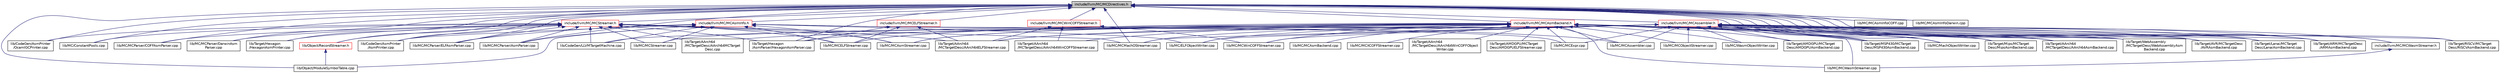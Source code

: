 digraph "include/llvm/MC/MCDirectives.h"
{
 // LATEX_PDF_SIZE
  bgcolor="transparent";
  edge [fontname="Helvetica",fontsize="10",labelfontname="Helvetica",labelfontsize="10"];
  node [fontname="Helvetica",fontsize="10",shape="box"];
  Node1 [label="include/llvm/MC/MCDirectives.h",height=0.2,width=0.4,color="black", fillcolor="grey75", style="filled", fontcolor="black",tooltip=" "];
  Node1 -> Node2 [dir="back",color="midnightblue",fontsize="10",style="solid",fontname="Helvetica"];
  Node2 [label="include/llvm/MC/MCAsmBackend.h",height=0.2,width=0.4,color="red",URL="$MCAsmBackend_8h.html",tooltip=" "];
  Node2 -> Node3 [dir="back",color="midnightblue",fontsize="10",style="solid",fontname="Helvetica"];
  Node3 [label="include/llvm/MC/MCWasmStreamer.h",height=0.2,width=0.4,color="black",URL="$MCWasmStreamer_8h.html",tooltip=" "];
  Node3 -> Node4 [dir="back",color="midnightblue",fontsize="10",style="solid",fontname="Helvetica"];
  Node4 [label="lib/MC/MCWasmStreamer.cpp",height=0.2,width=0.4,color="black",URL="$MCWasmStreamer_8cpp.html",tooltip=" "];
  Node2 -> Node5 [dir="back",color="midnightblue",fontsize="10",style="solid",fontname="Helvetica"];
  Node5 [label="lib/CodeGen/LLVMTargetMachine.cpp",height=0.2,width=0.4,color="black",URL="$LLVMTargetMachine_8cpp.html",tooltip=" "];
  Node2 -> Node6 [dir="back",color="midnightblue",fontsize="10",style="solid",fontname="Helvetica"];
  Node6 [label="lib/MC/ELFObjectWriter.cpp",height=0.2,width=0.4,color="black",URL="$ELFObjectWriter_8cpp.html",tooltip=" "];
  Node2 -> Node7 [dir="back",color="midnightblue",fontsize="10",style="solid",fontname="Helvetica"];
  Node7 [label="lib/MC/MCAsmBackend.cpp",height=0.2,width=0.4,color="black",URL="$MCAsmBackend_8cpp.html",tooltip=" "];
  Node2 -> Node8 [dir="back",color="midnightblue",fontsize="10",style="solid",fontname="Helvetica"];
  Node8 [label="lib/MC/MCAsmStreamer.cpp",height=0.2,width=0.4,color="black",URL="$MCAsmStreamer_8cpp.html",tooltip=" "];
  Node2 -> Node9 [dir="back",color="midnightblue",fontsize="10",style="solid",fontname="Helvetica"];
  Node9 [label="lib/MC/MCAssembler.cpp",height=0.2,width=0.4,color="black",URL="$MCAssembler_8cpp.html",tooltip=" "];
  Node2 -> Node10 [dir="back",color="midnightblue",fontsize="10",style="solid",fontname="Helvetica"];
  Node10 [label="lib/MC/MCELFStreamer.cpp",height=0.2,width=0.4,color="black",URL="$MCELFStreamer_8cpp.html",tooltip=" "];
  Node2 -> Node11 [dir="back",color="midnightblue",fontsize="10",style="solid",fontname="Helvetica"];
  Node11 [label="lib/MC/MCExpr.cpp",height=0.2,width=0.4,color="black",URL="$MCExpr_8cpp.html",tooltip=" "];
  Node2 -> Node12 [dir="back",color="midnightblue",fontsize="10",style="solid",fontname="Helvetica"];
  Node12 [label="lib/MC/MCMachOStreamer.cpp",height=0.2,width=0.4,color="black",URL="$MCMachOStreamer_8cpp.html",tooltip=" "];
  Node2 -> Node13 [dir="back",color="midnightblue",fontsize="10",style="solid",fontname="Helvetica"];
  Node13 [label="lib/MC/MCObjectStreamer.cpp",height=0.2,width=0.4,color="black",URL="$MCObjectStreamer_8cpp.html",tooltip=" "];
  Node2 -> Node14 [dir="back",color="midnightblue",fontsize="10",style="solid",fontname="Helvetica"];
  Node14 [label="lib/MC/MCStreamer.cpp",height=0.2,width=0.4,color="black",URL="$MCStreamer_8cpp.html",tooltip=" "];
  Node2 -> Node4 [dir="back",color="midnightblue",fontsize="10",style="solid",fontname="Helvetica"];
  Node2 -> Node15 [dir="back",color="midnightblue",fontsize="10",style="solid",fontname="Helvetica"];
  Node15 [label="lib/MC/MCWinCOFFStreamer.cpp",height=0.2,width=0.4,color="black",URL="$MCWinCOFFStreamer_8cpp.html",tooltip=" "];
  Node2 -> Node16 [dir="back",color="midnightblue",fontsize="10",style="solid",fontname="Helvetica"];
  Node16 [label="lib/MC/MCXCOFFStreamer.cpp",height=0.2,width=0.4,color="black",URL="$MCXCOFFStreamer_8cpp.html",tooltip=" "];
  Node2 -> Node17 [dir="back",color="midnightblue",fontsize="10",style="solid",fontname="Helvetica"];
  Node17 [label="lib/MC/MachObjectWriter.cpp",height=0.2,width=0.4,color="black",URL="$MachObjectWriter_8cpp.html",tooltip=" "];
  Node2 -> Node18 [dir="back",color="midnightblue",fontsize="10",style="solid",fontname="Helvetica"];
  Node18 [label="lib/MC/WasmObjectWriter.cpp",height=0.2,width=0.4,color="black",URL="$WasmObjectWriter_8cpp.html",tooltip=" "];
  Node2 -> Node19 [dir="back",color="midnightblue",fontsize="10",style="solid",fontname="Helvetica"];
  Node19 [label="lib/Target/AArch64\l/MCTargetDesc/AArch64AsmBackend.cpp",height=0.2,width=0.4,color="black",URL="$AArch64AsmBackend_8cpp.html",tooltip=" "];
  Node2 -> Node20 [dir="back",color="midnightblue",fontsize="10",style="solid",fontname="Helvetica"];
  Node20 [label="lib/Target/AArch64\l/MCTargetDesc/AArch64ELFStreamer.cpp",height=0.2,width=0.4,color="black",URL="$AArch64ELFStreamer_8cpp.html",tooltip=" "];
  Node2 -> Node21 [dir="back",color="midnightblue",fontsize="10",style="solid",fontname="Helvetica"];
  Node21 [label="lib/Target/AArch64\l/MCTargetDesc/AArch64MCTarget\lDesc.cpp",height=0.2,width=0.4,color="black",URL="$AArch64MCTargetDesc_8cpp.html",tooltip=" "];
  Node2 -> Node22 [dir="back",color="midnightblue",fontsize="10",style="solid",fontname="Helvetica"];
  Node22 [label="lib/Target/AArch64\l/MCTargetDesc/AArch64WinCOFFObject\lWriter.cpp",height=0.2,width=0.4,color="black",URL="$AArch64WinCOFFObjectWriter_8cpp.html",tooltip=" "];
  Node2 -> Node23 [dir="back",color="midnightblue",fontsize="10",style="solid",fontname="Helvetica"];
  Node23 [label="lib/Target/AArch64\l/MCTargetDesc/AArch64WinCOFFStreamer.cpp",height=0.2,width=0.4,color="black",URL="$AArch64WinCOFFStreamer_8cpp.html",tooltip=" "];
  Node2 -> Node24 [dir="back",color="midnightblue",fontsize="10",style="solid",fontname="Helvetica"];
  Node24 [label="lib/Target/AMDGPU/MCTarget\lDesc/AMDGPUAsmBackend.cpp",height=0.2,width=0.4,color="black",URL="$AMDGPUAsmBackend_8cpp.html",tooltip=" "];
  Node2 -> Node25 [dir="back",color="midnightblue",fontsize="10",style="solid",fontname="Helvetica"];
  Node25 [label="lib/Target/AMDGPU/MCTarget\lDesc/AMDGPUELFStreamer.cpp",height=0.2,width=0.4,color="black",URL="$AMDGPUELFStreamer_8cpp.html",tooltip=" "];
  Node2 -> Node27 [dir="back",color="midnightblue",fontsize="10",style="solid",fontname="Helvetica"];
  Node27 [label="lib/Target/ARM/MCTargetDesc\l/ARMAsmBackend.cpp",height=0.2,width=0.4,color="black",URL="$ARMAsmBackend_8cpp.html",tooltip=" "];
  Node2 -> Node36 [dir="back",color="midnightblue",fontsize="10",style="solid",fontname="Helvetica"];
  Node36 [label="lib/Target/AVR/MCTargetDesc\l/AVRAsmBackend.cpp",height=0.2,width=0.4,color="black",URL="$AVRAsmBackend_8cpp.html",tooltip=" "];
  Node2 -> Node46 [dir="back",color="midnightblue",fontsize="10",style="solid",fontname="Helvetica"];
  Node46 [label="lib/Target/Lanai/MCTarget\lDesc/LanaiAsmBackend.cpp",height=0.2,width=0.4,color="black",URL="$LanaiAsmBackend_8cpp.html",tooltip=" "];
  Node2 -> Node47 [dir="back",color="midnightblue",fontsize="10",style="solid",fontname="Helvetica"];
  Node47 [label="lib/Target/MSP430/MCTarget\lDesc/MSP430AsmBackend.cpp",height=0.2,width=0.4,color="black",URL="$MSP430AsmBackend_8cpp.html",tooltip=" "];
  Node2 -> Node48 [dir="back",color="midnightblue",fontsize="10",style="solid",fontname="Helvetica"];
  Node48 [label="lib/Target/Mips/MCTarget\lDesc/MipsAsmBackend.cpp",height=0.2,width=0.4,color="black",URL="$MipsAsmBackend_8cpp.html",tooltip=" "];
  Node2 -> Node61 [dir="back",color="midnightblue",fontsize="10",style="solid",fontname="Helvetica"];
  Node61 [label="lib/Target/WebAssembly\l/MCTargetDesc/WebAssemblyAsm\lBackend.cpp",height=0.2,width=0.4,color="black",URL="$WebAssemblyAsmBackend_8cpp.html",tooltip="This file implements the WebAssemblyAsmBackend class."];
  Node1 -> Node65 [dir="back",color="midnightblue",fontsize="10",style="solid",fontname="Helvetica"];
  Node65 [label="include/llvm/MC/MCAsmInfo.h",height=0.2,width=0.4,color="red",URL="$MCAsmInfo_8h.html",tooltip=" "];
  Node65 -> Node117 [dir="back",color="midnightblue",fontsize="10",style="solid",fontname="Helvetica"];
  Node117 [label="lib/CodeGen/AsmPrinter\l/AsmPrinter.cpp",height=0.2,width=0.4,color="black",URL="$AsmPrinter_8cpp.html",tooltip=" "];
  Node65 -> Node5 [dir="back",color="midnightblue",fontsize="10",style="solid",fontname="Helvetica"];
  Node65 -> Node6 [dir="back",color="midnightblue",fontsize="10",style="solid",fontname="Helvetica"];
  Node65 -> Node8 [dir="back",color="midnightblue",fontsize="10",style="solid",fontname="Helvetica"];
  Node65 -> Node9 [dir="back",color="midnightblue",fontsize="10",style="solid",fontname="Helvetica"];
  Node65 -> Node10 [dir="back",color="midnightblue",fontsize="10",style="solid",fontname="Helvetica"];
  Node65 -> Node11 [dir="back",color="midnightblue",fontsize="10",style="solid",fontname="Helvetica"];
  Node65 -> Node145 [dir="back",color="midnightblue",fontsize="10",style="solid",fontname="Helvetica"];
  Node145 [label="lib/MC/MCParser/AsmParser.cpp",height=0.2,width=0.4,color="black",URL="$AsmParser_8cpp.html",tooltip=" "];
  Node65 -> Node146 [dir="back",color="midnightblue",fontsize="10",style="solid",fontname="Helvetica"];
  Node146 [label="lib/MC/MCParser/ELFAsmParser.cpp",height=0.2,width=0.4,color="black",URL="$ELFAsmParser_8cpp.html",tooltip=" "];
  Node65 -> Node14 [dir="back",color="midnightblue",fontsize="10",style="solid",fontname="Helvetica"];
  Node65 -> Node151 [dir="back",color="midnightblue",fontsize="10",style="solid",fontname="Helvetica"];
  Node151 [label="lib/Object/ModuleSymbolTable.cpp",height=0.2,width=0.4,color="black",URL="$ModuleSymbolTable_8cpp.html",tooltip=" "];
  Node1 -> Node229 [dir="back",color="midnightblue",fontsize="10",style="solid",fontname="Helvetica"];
  Node229 [label="include/llvm/MC/MCAssembler.h",height=0.2,width=0.4,color="red",URL="$MCAssembler_8h.html",tooltip=" "];
  Node229 -> Node6 [dir="back",color="midnightblue",fontsize="10",style="solid",fontname="Helvetica"];
  Node229 -> Node8 [dir="back",color="midnightblue",fontsize="10",style="solid",fontname="Helvetica"];
  Node229 -> Node9 [dir="back",color="midnightblue",fontsize="10",style="solid",fontname="Helvetica"];
  Node229 -> Node10 [dir="back",color="midnightblue",fontsize="10",style="solid",fontname="Helvetica"];
  Node229 -> Node11 [dir="back",color="midnightblue",fontsize="10",style="solid",fontname="Helvetica"];
  Node229 -> Node12 [dir="back",color="midnightblue",fontsize="10",style="solid",fontname="Helvetica"];
  Node229 -> Node13 [dir="back",color="midnightblue",fontsize="10",style="solid",fontname="Helvetica"];
  Node229 -> Node4 [dir="back",color="midnightblue",fontsize="10",style="solid",fontname="Helvetica"];
  Node229 -> Node15 [dir="back",color="midnightblue",fontsize="10",style="solid",fontname="Helvetica"];
  Node229 -> Node17 [dir="back",color="midnightblue",fontsize="10",style="solid",fontname="Helvetica"];
  Node229 -> Node18 [dir="back",color="midnightblue",fontsize="10",style="solid",fontname="Helvetica"];
  Node229 -> Node19 [dir="back",color="midnightblue",fontsize="10",style="solid",fontname="Helvetica"];
  Node229 -> Node20 [dir="back",color="midnightblue",fontsize="10",style="solid",fontname="Helvetica"];
  Node229 -> Node24 [dir="back",color="midnightblue",fontsize="10",style="solid",fontname="Helvetica"];
  Node229 -> Node27 [dir="back",color="midnightblue",fontsize="10",style="solid",fontname="Helvetica"];
  Node229 -> Node36 [dir="back",color="midnightblue",fontsize="10",style="solid",fontname="Helvetica"];
  Node229 -> Node242 [dir="back",color="midnightblue",fontsize="10",style="solid",fontname="Helvetica"];
  Node242 [label="lib/Target/Hexagon\l/AsmParser/HexagonAsmParser.cpp",height=0.2,width=0.4,color="black",URL="$HexagonAsmParser_8cpp.html",tooltip=" "];
  Node229 -> Node46 [dir="back",color="midnightblue",fontsize="10",style="solid",fontname="Helvetica"];
  Node229 -> Node47 [dir="back",color="midnightblue",fontsize="10",style="solid",fontname="Helvetica"];
  Node229 -> Node48 [dir="back",color="midnightblue",fontsize="10",style="solid",fontname="Helvetica"];
  Node229 -> Node56 [dir="back",color="midnightblue",fontsize="10",style="solid",fontname="Helvetica"];
  Node56 [label="lib/Target/RISCV/MCTarget\lDesc/RISCVAsmBackend.cpp",height=0.2,width=0.4,color="black",URL="$RISCVAsmBackend_8cpp.html",tooltip=" "];
  Node229 -> Node61 [dir="back",color="midnightblue",fontsize="10",style="solid",fontname="Helvetica"];
  Node1 -> Node234 [dir="back",color="midnightblue",fontsize="10",style="solid",fontname="Helvetica"];
  Node234 [label="include/llvm/MC/MCELFStreamer.h",height=0.2,width=0.4,color="red",URL="$MCELFStreamer_8h.html",tooltip=" "];
  Node234 -> Node10 [dir="back",color="midnightblue",fontsize="10",style="solid",fontname="Helvetica"];
  Node234 -> Node20 [dir="back",color="midnightblue",fontsize="10",style="solid",fontname="Helvetica"];
  Node234 -> Node242 [dir="back",color="midnightblue",fontsize="10",style="solid",fontname="Helvetica"];
  Node1 -> Node276 [dir="back",color="midnightblue",fontsize="10",style="solid",fontname="Helvetica"];
  Node276 [label="include/llvm/MC/MCStreamer.h",height=0.2,width=0.4,color="red",URL="$MCStreamer_8h.html",tooltip=" "];
  Node276 -> Node117 [dir="back",color="midnightblue",fontsize="10",style="solid",fontname="Helvetica"];
  Node276 -> Node292 [dir="back",color="midnightblue",fontsize="10",style="solid",fontname="Helvetica"];
  Node292 [label="lib/CodeGen/AsmPrinter\l/OcamlGCPrinter.cpp",height=0.2,width=0.4,color="black",URL="$OcamlGCPrinter_8cpp.html",tooltip=" "];
  Node276 -> Node5 [dir="back",color="midnightblue",fontsize="10",style="solid",fontname="Helvetica"];
  Node276 -> Node296 [dir="back",color="midnightblue",fontsize="10",style="solid",fontname="Helvetica"];
  Node296 [label="lib/MC/ConstantPools.cpp",height=0.2,width=0.4,color="black",URL="$ConstantPools_8cpp.html",tooltip=" "];
  Node276 -> Node8 [dir="back",color="midnightblue",fontsize="10",style="solid",fontname="Helvetica"];
  Node276 -> Node10 [dir="back",color="midnightblue",fontsize="10",style="solid",fontname="Helvetica"];
  Node276 -> Node12 [dir="back",color="midnightblue",fontsize="10",style="solid",fontname="Helvetica"];
  Node276 -> Node145 [dir="back",color="midnightblue",fontsize="10",style="solid",fontname="Helvetica"];
  Node276 -> Node298 [dir="back",color="midnightblue",fontsize="10",style="solid",fontname="Helvetica"];
  Node298 [label="lib/MC/MCParser/COFFAsmParser.cpp",height=0.2,width=0.4,color="black",URL="$COFFAsmParser_8cpp.html",tooltip=" "];
  Node276 -> Node299 [dir="back",color="midnightblue",fontsize="10",style="solid",fontname="Helvetica"];
  Node299 [label="lib/MC/MCParser/DarwinAsm\lParser.cpp",height=0.2,width=0.4,color="black",URL="$DarwinAsmParser_8cpp.html",tooltip=" "];
  Node276 -> Node146 [dir="back",color="midnightblue",fontsize="10",style="solid",fontname="Helvetica"];
  Node276 -> Node14 [dir="back",color="midnightblue",fontsize="10",style="solid",fontname="Helvetica"];
  Node276 -> Node302 [dir="back",color="midnightblue",fontsize="10",style="solid",fontname="Helvetica"];
  Node302 [label="lib/Object/RecordStreamer.h",height=0.2,width=0.4,color="red",URL="$RecordStreamer_8h.html",tooltip=" "];
  Node302 -> Node151 [dir="back",color="midnightblue",fontsize="10",style="solid",fontname="Helvetica"];
  Node276 -> Node20 [dir="back",color="midnightblue",fontsize="10",style="solid",fontname="Helvetica"];
  Node276 -> Node21 [dir="back",color="midnightblue",fontsize="10",style="solid",fontname="Helvetica"];
  Node276 -> Node242 [dir="back",color="midnightblue",fontsize="10",style="solid",fontname="Helvetica"];
  Node276 -> Node320 [dir="back",color="midnightblue",fontsize="10",style="solid",fontname="Helvetica"];
  Node320 [label="lib/Target/Hexagon\l/HexagonAsmPrinter.cpp",height=0.2,width=0.4,color="black",URL="$HexagonAsmPrinter_8cpp.html",tooltip=" "];
  Node1 -> Node3 [dir="back",color="midnightblue",fontsize="10",style="solid",fontname="Helvetica"];
  Node1 -> Node257 [dir="back",color="midnightblue",fontsize="10",style="solid",fontname="Helvetica"];
  Node257 [label="include/llvm/MC/MCWinCOFFStreamer.h",height=0.2,width=0.4,color="red",URL="$MCWinCOFFStreamer_8h.html",tooltip=" "];
  Node257 -> Node15 [dir="back",color="midnightblue",fontsize="10",style="solid",fontname="Helvetica"];
  Node257 -> Node20 [dir="back",color="midnightblue",fontsize="10",style="solid",fontname="Helvetica"];
  Node257 -> Node23 [dir="back",color="midnightblue",fontsize="10",style="solid",fontname="Helvetica"];
  Node1 -> Node117 [dir="back",color="midnightblue",fontsize="10",style="solid",fontname="Helvetica"];
  Node1 -> Node292 [dir="back",color="midnightblue",fontsize="10",style="solid",fontname="Helvetica"];
  Node1 -> Node296 [dir="back",color="midnightblue",fontsize="10",style="solid",fontname="Helvetica"];
  Node1 -> Node67 [dir="back",color="midnightblue",fontsize="10",style="solid",fontname="Helvetica"];
  Node67 [label="lib/MC/MCAsmInfoCOFF.cpp",height=0.2,width=0.4,color="black",URL="$MCAsmInfoCOFF_8cpp.html",tooltip=" "];
  Node1 -> Node76 [dir="back",color="midnightblue",fontsize="10",style="solid",fontname="Helvetica"];
  Node76 [label="lib/MC/MCAsmInfoDarwin.cpp",height=0.2,width=0.4,color="black",URL="$MCAsmInfoDarwin_8cpp.html",tooltip=" "];
  Node1 -> Node12 [dir="back",color="midnightblue",fontsize="10",style="solid",fontname="Helvetica"];
  Node1 -> Node145 [dir="back",color="midnightblue",fontsize="10",style="solid",fontname="Helvetica"];
  Node1 -> Node298 [dir="back",color="midnightblue",fontsize="10",style="solid",fontname="Helvetica"];
  Node1 -> Node299 [dir="back",color="midnightblue",fontsize="10",style="solid",fontname="Helvetica"];
  Node1 -> Node146 [dir="back",color="midnightblue",fontsize="10",style="solid",fontname="Helvetica"];
  Node1 -> Node17 [dir="back",color="midnightblue",fontsize="10",style="solid",fontname="Helvetica"];
  Node1 -> Node151 [dir="back",color="midnightblue",fontsize="10",style="solid",fontname="Helvetica"];
  Node1 -> Node302 [dir="back",color="midnightblue",fontsize="10",style="solid",fontname="Helvetica"];
  Node1 -> Node19 [dir="back",color="midnightblue",fontsize="10",style="solid",fontname="Helvetica"];
  Node1 -> Node27 [dir="back",color="midnightblue",fontsize="10",style="solid",fontname="Helvetica"];
  Node1 -> Node36 [dir="back",color="midnightblue",fontsize="10",style="solid",fontname="Helvetica"];
  Node1 -> Node242 [dir="back",color="midnightblue",fontsize="10",style="solid",fontname="Helvetica"];
  Node1 -> Node320 [dir="back",color="midnightblue",fontsize="10",style="solid",fontname="Helvetica"];
  Node1 -> Node46 [dir="back",color="midnightblue",fontsize="10",style="solid",fontname="Helvetica"];
  Node1 -> Node47 [dir="back",color="midnightblue",fontsize="10",style="solid",fontname="Helvetica"];
  Node1 -> Node48 [dir="back",color="midnightblue",fontsize="10",style="solid",fontname="Helvetica"];
  Node1 -> Node56 [dir="back",color="midnightblue",fontsize="10",style="solid",fontname="Helvetica"];
  Node1 -> Node61 [dir="back",color="midnightblue",fontsize="10",style="solid",fontname="Helvetica"];
}
